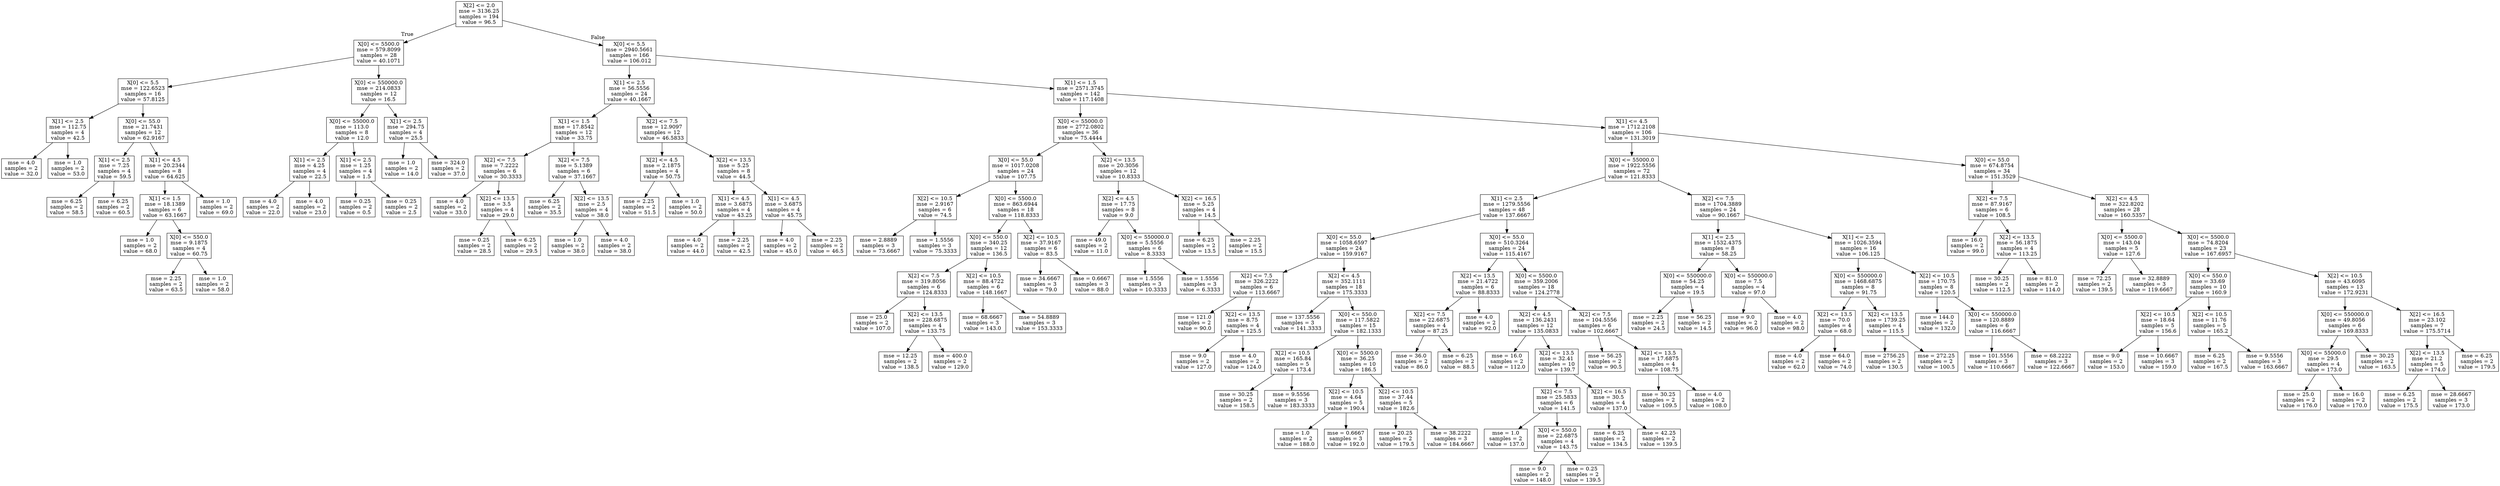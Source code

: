 digraph Tree {
node [shape=box] ;
0 [label="X[2] <= 2.0\nmse = 3136.25\nsamples = 194\nvalue = 96.5"] ;
1 [label="X[0] <= 5500.0\nmse = 579.8099\nsamples = 28\nvalue = 40.1071"] ;
0 -> 1 [labeldistance=2.5, labelangle=45, headlabel="True"] ;
2 [label="X[0] <= 5.5\nmse = 122.6523\nsamples = 16\nvalue = 57.8125"] ;
1 -> 2 ;
3 [label="X[1] <= 2.5\nmse = 112.75\nsamples = 4\nvalue = 42.5"] ;
2 -> 3 ;
4 [label="mse = 4.0\nsamples = 2\nvalue = 32.0"] ;
3 -> 4 ;
5 [label="mse = 1.0\nsamples = 2\nvalue = 53.0"] ;
3 -> 5 ;
6 [label="X[0] <= 55.0\nmse = 21.7431\nsamples = 12\nvalue = 62.9167"] ;
2 -> 6 ;
7 [label="X[1] <= 2.5\nmse = 7.25\nsamples = 4\nvalue = 59.5"] ;
6 -> 7 ;
8 [label="mse = 6.25\nsamples = 2\nvalue = 58.5"] ;
7 -> 8 ;
9 [label="mse = 6.25\nsamples = 2\nvalue = 60.5"] ;
7 -> 9 ;
10 [label="X[1] <= 4.5\nmse = 20.2344\nsamples = 8\nvalue = 64.625"] ;
6 -> 10 ;
11 [label="X[1] <= 1.5\nmse = 18.1389\nsamples = 6\nvalue = 63.1667"] ;
10 -> 11 ;
12 [label="mse = 1.0\nsamples = 2\nvalue = 68.0"] ;
11 -> 12 ;
13 [label="X[0] <= 550.0\nmse = 9.1875\nsamples = 4\nvalue = 60.75"] ;
11 -> 13 ;
14 [label="mse = 2.25\nsamples = 2\nvalue = 63.5"] ;
13 -> 14 ;
15 [label="mse = 1.0\nsamples = 2\nvalue = 58.0"] ;
13 -> 15 ;
16 [label="mse = 1.0\nsamples = 2\nvalue = 69.0"] ;
10 -> 16 ;
17 [label="X[0] <= 550000.0\nmse = 214.0833\nsamples = 12\nvalue = 16.5"] ;
1 -> 17 ;
18 [label="X[0] <= 55000.0\nmse = 113.0\nsamples = 8\nvalue = 12.0"] ;
17 -> 18 ;
19 [label="X[1] <= 2.5\nmse = 4.25\nsamples = 4\nvalue = 22.5"] ;
18 -> 19 ;
20 [label="mse = 4.0\nsamples = 2\nvalue = 22.0"] ;
19 -> 20 ;
21 [label="mse = 4.0\nsamples = 2\nvalue = 23.0"] ;
19 -> 21 ;
22 [label="X[1] <= 2.5\nmse = 1.25\nsamples = 4\nvalue = 1.5"] ;
18 -> 22 ;
23 [label="mse = 0.25\nsamples = 2\nvalue = 0.5"] ;
22 -> 23 ;
24 [label="mse = 0.25\nsamples = 2\nvalue = 2.5"] ;
22 -> 24 ;
25 [label="X[1] <= 2.5\nmse = 294.75\nsamples = 4\nvalue = 25.5"] ;
17 -> 25 ;
26 [label="mse = 1.0\nsamples = 2\nvalue = 14.0"] ;
25 -> 26 ;
27 [label="mse = 324.0\nsamples = 2\nvalue = 37.0"] ;
25 -> 27 ;
28 [label="X[0] <= 5.5\nmse = 2940.5661\nsamples = 166\nvalue = 106.012"] ;
0 -> 28 [labeldistance=2.5, labelangle=-45, headlabel="False"] ;
29 [label="X[1] <= 2.5\nmse = 56.5556\nsamples = 24\nvalue = 40.1667"] ;
28 -> 29 ;
30 [label="X[1] <= 1.5\nmse = 17.8542\nsamples = 12\nvalue = 33.75"] ;
29 -> 30 ;
31 [label="X[2] <= 7.5\nmse = 7.2222\nsamples = 6\nvalue = 30.3333"] ;
30 -> 31 ;
32 [label="mse = 4.0\nsamples = 2\nvalue = 33.0"] ;
31 -> 32 ;
33 [label="X[2] <= 13.5\nmse = 3.5\nsamples = 4\nvalue = 29.0"] ;
31 -> 33 ;
34 [label="mse = 0.25\nsamples = 2\nvalue = 28.5"] ;
33 -> 34 ;
35 [label="mse = 6.25\nsamples = 2\nvalue = 29.5"] ;
33 -> 35 ;
36 [label="X[2] <= 7.5\nmse = 5.1389\nsamples = 6\nvalue = 37.1667"] ;
30 -> 36 ;
37 [label="mse = 6.25\nsamples = 2\nvalue = 35.5"] ;
36 -> 37 ;
38 [label="X[2] <= 13.5\nmse = 2.5\nsamples = 4\nvalue = 38.0"] ;
36 -> 38 ;
39 [label="mse = 1.0\nsamples = 2\nvalue = 38.0"] ;
38 -> 39 ;
40 [label="mse = 4.0\nsamples = 2\nvalue = 38.0"] ;
38 -> 40 ;
41 [label="X[2] <= 7.5\nmse = 12.9097\nsamples = 12\nvalue = 46.5833"] ;
29 -> 41 ;
42 [label="X[2] <= 4.5\nmse = 2.1875\nsamples = 4\nvalue = 50.75"] ;
41 -> 42 ;
43 [label="mse = 2.25\nsamples = 2\nvalue = 51.5"] ;
42 -> 43 ;
44 [label="mse = 1.0\nsamples = 2\nvalue = 50.0"] ;
42 -> 44 ;
45 [label="X[2] <= 13.5\nmse = 5.25\nsamples = 8\nvalue = 44.5"] ;
41 -> 45 ;
46 [label="X[1] <= 4.5\nmse = 3.6875\nsamples = 4\nvalue = 43.25"] ;
45 -> 46 ;
47 [label="mse = 4.0\nsamples = 2\nvalue = 44.0"] ;
46 -> 47 ;
48 [label="mse = 2.25\nsamples = 2\nvalue = 42.5"] ;
46 -> 48 ;
49 [label="X[1] <= 4.5\nmse = 3.6875\nsamples = 4\nvalue = 45.75"] ;
45 -> 49 ;
50 [label="mse = 4.0\nsamples = 2\nvalue = 45.0"] ;
49 -> 50 ;
51 [label="mse = 2.25\nsamples = 2\nvalue = 46.5"] ;
49 -> 51 ;
52 [label="X[1] <= 1.5\nmse = 2571.3745\nsamples = 142\nvalue = 117.1408"] ;
28 -> 52 ;
53 [label="X[0] <= 55000.0\nmse = 2772.0802\nsamples = 36\nvalue = 75.4444"] ;
52 -> 53 ;
54 [label="X[0] <= 55.0\nmse = 1017.0208\nsamples = 24\nvalue = 107.75"] ;
53 -> 54 ;
55 [label="X[2] <= 10.5\nmse = 2.9167\nsamples = 6\nvalue = 74.5"] ;
54 -> 55 ;
56 [label="mse = 2.8889\nsamples = 3\nvalue = 73.6667"] ;
55 -> 56 ;
57 [label="mse = 1.5556\nsamples = 3\nvalue = 75.3333"] ;
55 -> 57 ;
58 [label="X[0] <= 5500.0\nmse = 863.6944\nsamples = 18\nvalue = 118.8333"] ;
54 -> 58 ;
59 [label="X[0] <= 550.0\nmse = 340.25\nsamples = 12\nvalue = 136.5"] ;
58 -> 59 ;
60 [label="X[2] <= 7.5\nmse = 319.8056\nsamples = 6\nvalue = 124.8333"] ;
59 -> 60 ;
61 [label="mse = 25.0\nsamples = 2\nvalue = 107.0"] ;
60 -> 61 ;
62 [label="X[2] <= 13.5\nmse = 228.6875\nsamples = 4\nvalue = 133.75"] ;
60 -> 62 ;
63 [label="mse = 12.25\nsamples = 2\nvalue = 138.5"] ;
62 -> 63 ;
64 [label="mse = 400.0\nsamples = 2\nvalue = 129.0"] ;
62 -> 64 ;
65 [label="X[2] <= 10.5\nmse = 88.4722\nsamples = 6\nvalue = 148.1667"] ;
59 -> 65 ;
66 [label="mse = 68.6667\nsamples = 3\nvalue = 143.0"] ;
65 -> 66 ;
67 [label="mse = 54.8889\nsamples = 3\nvalue = 153.3333"] ;
65 -> 67 ;
68 [label="X[2] <= 10.5\nmse = 37.9167\nsamples = 6\nvalue = 83.5"] ;
58 -> 68 ;
69 [label="mse = 34.6667\nsamples = 3\nvalue = 79.0"] ;
68 -> 69 ;
70 [label="mse = 0.6667\nsamples = 3\nvalue = 88.0"] ;
68 -> 70 ;
71 [label="X[2] <= 13.5\nmse = 20.3056\nsamples = 12\nvalue = 10.8333"] ;
53 -> 71 ;
72 [label="X[2] <= 4.5\nmse = 17.75\nsamples = 8\nvalue = 9.0"] ;
71 -> 72 ;
73 [label="mse = 49.0\nsamples = 2\nvalue = 11.0"] ;
72 -> 73 ;
74 [label="X[0] <= 550000.0\nmse = 5.5556\nsamples = 6\nvalue = 8.3333"] ;
72 -> 74 ;
75 [label="mse = 1.5556\nsamples = 3\nvalue = 10.3333"] ;
74 -> 75 ;
76 [label="mse = 1.5556\nsamples = 3\nvalue = 6.3333"] ;
74 -> 76 ;
77 [label="X[2] <= 16.5\nmse = 5.25\nsamples = 4\nvalue = 14.5"] ;
71 -> 77 ;
78 [label="mse = 6.25\nsamples = 2\nvalue = 13.5"] ;
77 -> 78 ;
79 [label="mse = 2.25\nsamples = 2\nvalue = 15.5"] ;
77 -> 79 ;
80 [label="X[1] <= 4.5\nmse = 1712.2108\nsamples = 106\nvalue = 131.3019"] ;
52 -> 80 ;
81 [label="X[0] <= 55000.0\nmse = 1922.5556\nsamples = 72\nvalue = 121.8333"] ;
80 -> 81 ;
82 [label="X[1] <= 2.5\nmse = 1279.5556\nsamples = 48\nvalue = 137.6667"] ;
81 -> 82 ;
83 [label="X[0] <= 55.0\nmse = 1058.6597\nsamples = 24\nvalue = 159.9167"] ;
82 -> 83 ;
84 [label="X[2] <= 7.5\nmse = 326.2222\nsamples = 6\nvalue = 113.6667"] ;
83 -> 84 ;
85 [label="mse = 121.0\nsamples = 2\nvalue = 90.0"] ;
84 -> 85 ;
86 [label="X[2] <= 13.5\nmse = 8.75\nsamples = 4\nvalue = 125.5"] ;
84 -> 86 ;
87 [label="mse = 9.0\nsamples = 2\nvalue = 127.0"] ;
86 -> 87 ;
88 [label="mse = 4.0\nsamples = 2\nvalue = 124.0"] ;
86 -> 88 ;
89 [label="X[2] <= 4.5\nmse = 352.1111\nsamples = 18\nvalue = 175.3333"] ;
83 -> 89 ;
90 [label="mse = 137.5556\nsamples = 3\nvalue = 141.3333"] ;
89 -> 90 ;
91 [label="X[0] <= 550.0\nmse = 117.5822\nsamples = 15\nvalue = 182.1333"] ;
89 -> 91 ;
92 [label="X[2] <= 10.5\nmse = 165.84\nsamples = 5\nvalue = 173.4"] ;
91 -> 92 ;
93 [label="mse = 30.25\nsamples = 2\nvalue = 158.5"] ;
92 -> 93 ;
94 [label="mse = 9.5556\nsamples = 3\nvalue = 183.3333"] ;
92 -> 94 ;
95 [label="X[0] <= 5500.0\nmse = 36.25\nsamples = 10\nvalue = 186.5"] ;
91 -> 95 ;
96 [label="X[2] <= 10.5\nmse = 4.64\nsamples = 5\nvalue = 190.4"] ;
95 -> 96 ;
97 [label="mse = 1.0\nsamples = 2\nvalue = 188.0"] ;
96 -> 97 ;
98 [label="mse = 0.6667\nsamples = 3\nvalue = 192.0"] ;
96 -> 98 ;
99 [label="X[2] <= 10.5\nmse = 37.44\nsamples = 5\nvalue = 182.6"] ;
95 -> 99 ;
100 [label="mse = 20.25\nsamples = 2\nvalue = 179.5"] ;
99 -> 100 ;
101 [label="mse = 38.2222\nsamples = 3\nvalue = 184.6667"] ;
99 -> 101 ;
102 [label="X[0] <= 55.0\nmse = 510.3264\nsamples = 24\nvalue = 115.4167"] ;
82 -> 102 ;
103 [label="X[2] <= 13.5\nmse = 21.4722\nsamples = 6\nvalue = 88.8333"] ;
102 -> 103 ;
104 [label="X[2] <= 7.5\nmse = 22.6875\nsamples = 4\nvalue = 87.25"] ;
103 -> 104 ;
105 [label="mse = 36.0\nsamples = 2\nvalue = 86.0"] ;
104 -> 105 ;
106 [label="mse = 6.25\nsamples = 2\nvalue = 88.5"] ;
104 -> 106 ;
107 [label="mse = 4.0\nsamples = 2\nvalue = 92.0"] ;
103 -> 107 ;
108 [label="X[0] <= 5500.0\nmse = 359.2006\nsamples = 18\nvalue = 124.2778"] ;
102 -> 108 ;
109 [label="X[2] <= 4.5\nmse = 136.2431\nsamples = 12\nvalue = 135.0833"] ;
108 -> 109 ;
110 [label="mse = 16.0\nsamples = 2\nvalue = 112.0"] ;
109 -> 110 ;
111 [label="X[2] <= 13.5\nmse = 32.41\nsamples = 10\nvalue = 139.7"] ;
109 -> 111 ;
112 [label="X[2] <= 7.5\nmse = 25.5833\nsamples = 6\nvalue = 141.5"] ;
111 -> 112 ;
113 [label="mse = 1.0\nsamples = 2\nvalue = 137.0"] ;
112 -> 113 ;
114 [label="X[0] <= 550.0\nmse = 22.6875\nsamples = 4\nvalue = 143.75"] ;
112 -> 114 ;
115 [label="mse = 9.0\nsamples = 2\nvalue = 148.0"] ;
114 -> 115 ;
116 [label="mse = 0.25\nsamples = 2\nvalue = 139.5"] ;
114 -> 116 ;
117 [label="X[2] <= 16.5\nmse = 30.5\nsamples = 4\nvalue = 137.0"] ;
111 -> 117 ;
118 [label="mse = 6.25\nsamples = 2\nvalue = 134.5"] ;
117 -> 118 ;
119 [label="mse = 42.25\nsamples = 2\nvalue = 139.5"] ;
117 -> 119 ;
120 [label="X[2] <= 7.5\nmse = 104.5556\nsamples = 6\nvalue = 102.6667"] ;
108 -> 120 ;
121 [label="mse = 56.25\nsamples = 2\nvalue = 90.5"] ;
120 -> 121 ;
122 [label="X[2] <= 13.5\nmse = 17.6875\nsamples = 4\nvalue = 108.75"] ;
120 -> 122 ;
123 [label="mse = 30.25\nsamples = 2\nvalue = 109.5"] ;
122 -> 123 ;
124 [label="mse = 4.0\nsamples = 2\nvalue = 108.0"] ;
122 -> 124 ;
125 [label="X[2] <= 7.5\nmse = 1704.3889\nsamples = 24\nvalue = 90.1667"] ;
81 -> 125 ;
126 [label="X[1] <= 2.5\nmse = 1532.4375\nsamples = 8\nvalue = 58.25"] ;
125 -> 126 ;
127 [label="X[0] <= 550000.0\nmse = 54.25\nsamples = 4\nvalue = 19.5"] ;
126 -> 127 ;
128 [label="mse = 2.25\nsamples = 2\nvalue = 24.5"] ;
127 -> 128 ;
129 [label="mse = 56.25\nsamples = 2\nvalue = 14.5"] ;
127 -> 129 ;
130 [label="X[0] <= 550000.0\nmse = 7.5\nsamples = 4\nvalue = 97.0"] ;
126 -> 130 ;
131 [label="mse = 9.0\nsamples = 2\nvalue = 96.0"] ;
130 -> 131 ;
132 [label="mse = 4.0\nsamples = 2\nvalue = 98.0"] ;
130 -> 132 ;
133 [label="X[1] <= 2.5\nmse = 1026.3594\nsamples = 16\nvalue = 106.125"] ;
125 -> 133 ;
134 [label="X[0] <= 550000.0\nmse = 1468.6875\nsamples = 8\nvalue = 91.75"] ;
133 -> 134 ;
135 [label="X[2] <= 13.5\nmse = 70.0\nsamples = 4\nvalue = 68.0"] ;
134 -> 135 ;
136 [label="mse = 4.0\nsamples = 2\nvalue = 62.0"] ;
135 -> 136 ;
137 [label="mse = 64.0\nsamples = 2\nvalue = 74.0"] ;
135 -> 137 ;
138 [label="X[2] <= 13.5\nmse = 1739.25\nsamples = 4\nvalue = 115.5"] ;
134 -> 138 ;
139 [label="mse = 2756.25\nsamples = 2\nvalue = 130.5"] ;
138 -> 139 ;
140 [label="mse = 272.25\nsamples = 2\nvalue = 100.5"] ;
138 -> 140 ;
141 [label="X[2] <= 10.5\nmse = 170.75\nsamples = 8\nvalue = 120.5"] ;
133 -> 141 ;
142 [label="mse = 144.0\nsamples = 2\nvalue = 132.0"] ;
141 -> 142 ;
143 [label="X[0] <= 550000.0\nmse = 120.8889\nsamples = 6\nvalue = 116.6667"] ;
141 -> 143 ;
144 [label="mse = 101.5556\nsamples = 3\nvalue = 110.6667"] ;
143 -> 144 ;
145 [label="mse = 68.2222\nsamples = 3\nvalue = 122.6667"] ;
143 -> 145 ;
146 [label="X[0] <= 55.0\nmse = 674.8754\nsamples = 34\nvalue = 151.3529"] ;
80 -> 146 ;
147 [label="X[2] <= 7.5\nmse = 87.9167\nsamples = 6\nvalue = 108.5"] ;
146 -> 147 ;
148 [label="mse = 16.0\nsamples = 2\nvalue = 99.0"] ;
147 -> 148 ;
149 [label="X[2] <= 13.5\nmse = 56.1875\nsamples = 4\nvalue = 113.25"] ;
147 -> 149 ;
150 [label="mse = 30.25\nsamples = 2\nvalue = 112.5"] ;
149 -> 150 ;
151 [label="mse = 81.0\nsamples = 2\nvalue = 114.0"] ;
149 -> 151 ;
152 [label="X[2] <= 4.5\nmse = 322.8202\nsamples = 28\nvalue = 160.5357"] ;
146 -> 152 ;
153 [label="X[0] <= 5500.0\nmse = 143.04\nsamples = 5\nvalue = 127.6"] ;
152 -> 153 ;
154 [label="mse = 72.25\nsamples = 2\nvalue = 139.5"] ;
153 -> 154 ;
155 [label="mse = 32.8889\nsamples = 3\nvalue = 119.6667"] ;
153 -> 155 ;
156 [label="X[0] <= 5500.0\nmse = 74.8204\nsamples = 23\nvalue = 167.6957"] ;
152 -> 156 ;
157 [label="X[0] <= 550.0\nmse = 33.69\nsamples = 10\nvalue = 160.9"] ;
156 -> 157 ;
158 [label="X[2] <= 10.5\nmse = 18.64\nsamples = 5\nvalue = 156.6"] ;
157 -> 158 ;
159 [label="mse = 9.0\nsamples = 2\nvalue = 153.0"] ;
158 -> 159 ;
160 [label="mse = 10.6667\nsamples = 3\nvalue = 159.0"] ;
158 -> 160 ;
161 [label="X[2] <= 10.5\nmse = 11.76\nsamples = 5\nvalue = 165.2"] ;
157 -> 161 ;
162 [label="mse = 6.25\nsamples = 2\nvalue = 167.5"] ;
161 -> 162 ;
163 [label="mse = 9.5556\nsamples = 3\nvalue = 163.6667"] ;
161 -> 163 ;
164 [label="X[2] <= 10.5\nmse = 43.6095\nsamples = 13\nvalue = 172.9231"] ;
156 -> 164 ;
165 [label="X[0] <= 550000.0\nmse = 49.8056\nsamples = 6\nvalue = 169.8333"] ;
164 -> 165 ;
166 [label="X[0] <= 55000.0\nmse = 29.5\nsamples = 4\nvalue = 173.0"] ;
165 -> 166 ;
167 [label="mse = 25.0\nsamples = 2\nvalue = 176.0"] ;
166 -> 167 ;
168 [label="mse = 16.0\nsamples = 2\nvalue = 170.0"] ;
166 -> 168 ;
169 [label="mse = 30.25\nsamples = 2\nvalue = 163.5"] ;
165 -> 169 ;
170 [label="X[2] <= 16.5\nmse = 23.102\nsamples = 7\nvalue = 175.5714"] ;
164 -> 170 ;
171 [label="X[2] <= 13.5\nmse = 21.2\nsamples = 5\nvalue = 174.0"] ;
170 -> 171 ;
172 [label="mse = 6.25\nsamples = 2\nvalue = 175.5"] ;
171 -> 172 ;
173 [label="mse = 28.6667\nsamples = 3\nvalue = 173.0"] ;
171 -> 173 ;
174 [label="mse = 6.25\nsamples = 2\nvalue = 179.5"] ;
170 -> 174 ;
}